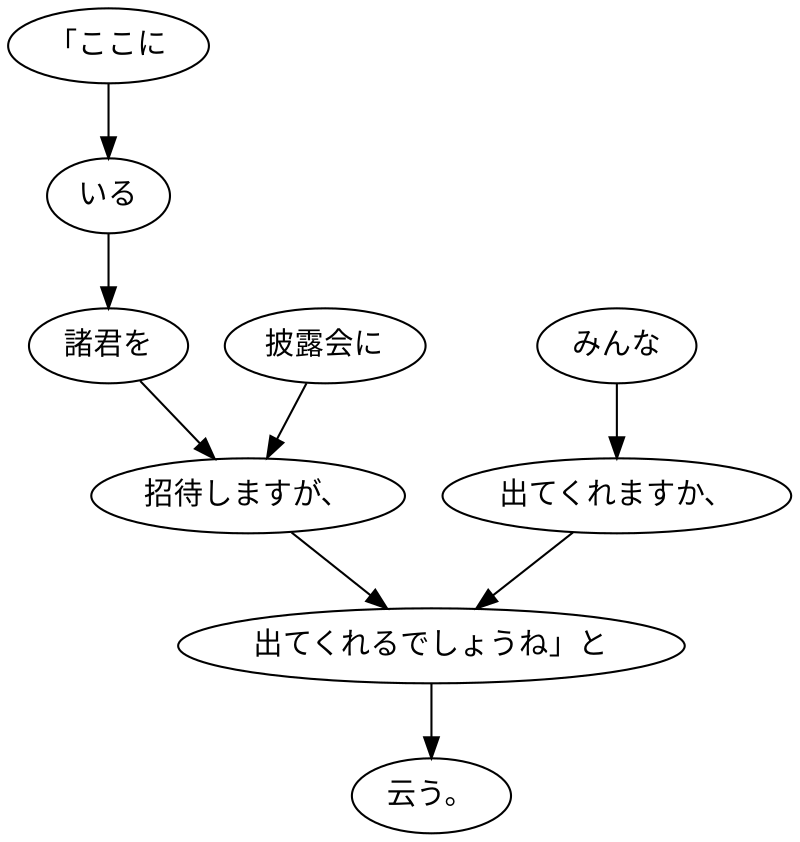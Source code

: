 digraph graph9047 {
	node0 [label="「ここに"];
	node1 [label="いる"];
	node2 [label="諸君を"];
	node3 [label="披露会に"];
	node4 [label="招待しますが、"];
	node5 [label="みんな"];
	node6 [label="出てくれますか、"];
	node7 [label="出てくれるでしょうね」と"];
	node8 [label="云う。"];
	node0 -> node1;
	node1 -> node2;
	node2 -> node4;
	node3 -> node4;
	node4 -> node7;
	node5 -> node6;
	node6 -> node7;
	node7 -> node8;
}
